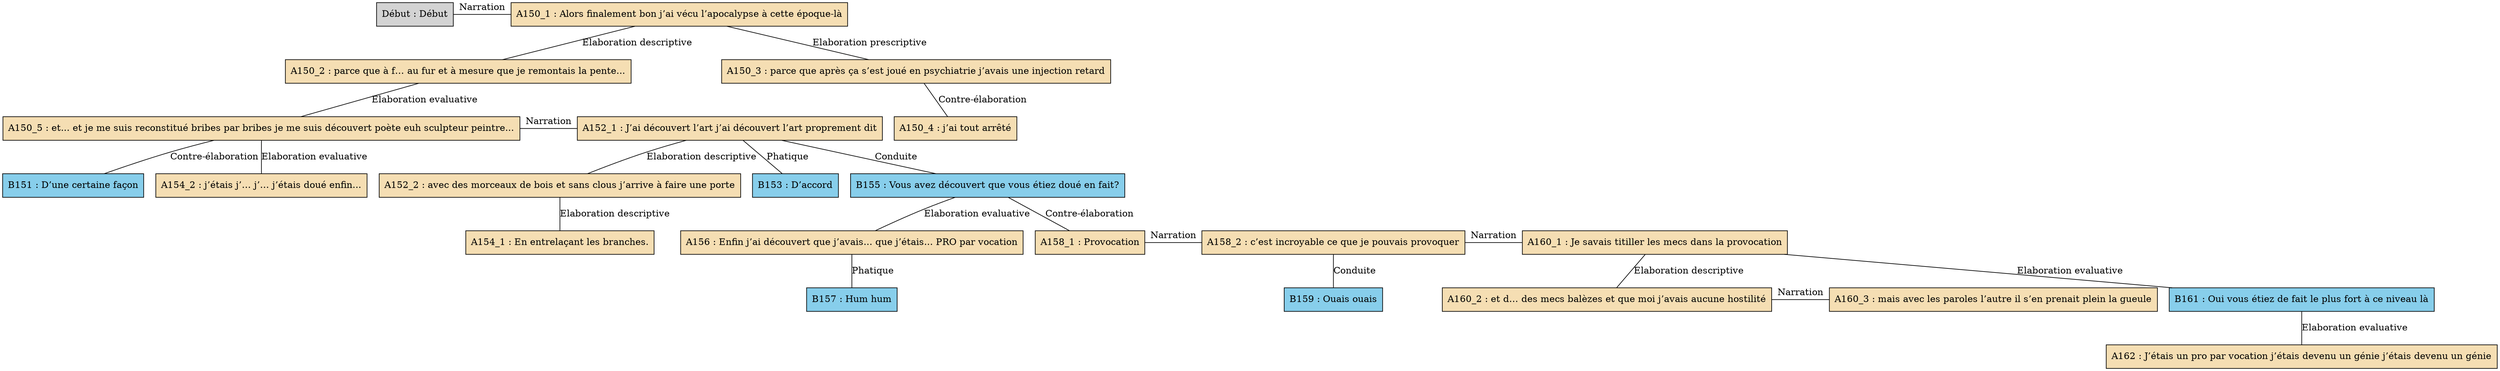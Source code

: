 digraph C03 {
	node [shape=box style=filled]
	"Début" [label="Début : Début"]
	A150_1 [label="A150_1 : Alors finalement bon j’ai vécu l’apocalypse à cette époque-là" fillcolor=wheat]
	A150_2 [label="A150_2 : parce que à f… au fur et à mesure que je remontais la pente..." fillcolor=wheat]
	A150_3 [label="A150_3 : parce que après ça s’est joué en psychiatrie j’avais une injection retard" fillcolor=wheat]
	A150_4 [label="A150_4 : j’ai tout arrêté" fillcolor=wheat]
	A150_5 [label="A150_5 : et... et je me suis reconstitué bribes par bribes je me suis découvert poète euh sculpteur peintre..." fillcolor=wheat]
	B151 [label="B151 : D’une certaine façon" fillcolor=skyblue]
	A152_1 [label="A152_1 : J’ai découvert l’art j’ai découvert l’art proprement dit" fillcolor=wheat]
	A152_2 [label="A152_2 : avec des morceaux de bois et sans clous j’arrive à faire une porte" fillcolor=wheat]
	B153 [label="B153 : D’accord" fillcolor=skyblue]
	A154_1 [label="A154_1 : En entrelaçant les branches." fillcolor=wheat]
	A154_2 [label="A154_2 : j’étais j’… j’… j’étais doué enfin..." fillcolor=wheat]
	B155 [label="B155 : Vous avez découvert que vous étiez doué en fait?" fillcolor=skyblue]
	A156 [label="A156 : Enfin j’ai découvert que j’avais... que j’étais... PRO par vocation" fillcolor=wheat]
	B157 [label="B157 : Hum hum" fillcolor=skyblue]
	A158_1 [label="A158_1 : Provocation" fillcolor=wheat]
	A158_2 [label="A158_2 : c’est incroyable ce que je pouvais provoquer" fillcolor=wheat]
	B159 [label="B159 : Ouais ouais" fillcolor=skyblue]
	A160_1 [label="A160_1 : Je savais titiller les mecs dans la provocation" fillcolor=wheat]
	A160_2 [label="A160_2 : et d… des mecs balèzes et que moi j’avais aucune hostilité" fillcolor=wheat]
	A160_3 [label="A160_3 : mais avec les paroles l’autre il s’en prenait plein la gueule" fillcolor=wheat]
	B161 [label="B161 : Oui vous étiez de fait le plus fort à ce niveau là" fillcolor=skyblue]
	A162 [label="A162 : J’étais un pro par vocation j’étais devenu un génie j’étais devenu un génie" fillcolor=wheat]
	{
		rank=same
		"Début"
		A150_1
		"Début" -> A150_1 [label=Narration dir=none]
	}
	A150_1 -> A150_2 [label="Elaboration descriptive" dir=none]
	A150_1 -> A150_3 [label="Elaboration prescriptive" dir=none]
	A150_3 -> A150_4 [label="Contre-élaboration" dir=none]
	A150_2 -> A150_5 [label="Elaboration evaluative" dir=none]
	A150_5 -> B151 [label="Contre-élaboration" dir=none]
	{
		rank=same
		A150_5
		A152_1
		A150_5 -> A152_1 [label=Narration dir=none]
	}
	A152_1 -> A152_2 [label="Elaboration descriptive" dir=none]
	A152_1 -> B153 [label=Phatique dir=none]
	A152_2 -> A154_1 [label="Elaboration descriptive" dir=none]
	A150_5 -> A154_2 [label="Elaboration evaluative" dir=none]
	A152_1 -> B155 [label=Conduite dir=none]
	B155 -> A156 [label="Elaboration evaluative" dir=none]
	A156 -> B157 [label=Phatique dir=none]
	B155 -> A158_1 [label="Contre-élaboration" dir=none]
	{
		rank=same
		A158_1
		A158_2
		A158_1 -> A158_2 [label=Narration dir=none]
	}
	A158_2 -> B159 [label=Conduite dir=none]
	{
		rank=same
		A158_2
		A160_1
		A158_2 -> A160_1 [label=Narration dir=none]
	}
	A160_1 -> A160_2 [label="Elaboration descriptive" dir=none]
	{
		rank=same
		A160_2
		A160_3
		A160_2 -> A160_3 [label=Narration dir=none]
	}
	A160_1 -> B161 [label="Elaboration evaluative" dir=none]
	B161 -> A162 [label="Elaboration evaluative" dir=none]
}
